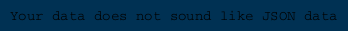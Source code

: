 ' Do not edit
' Theme Gallery
' autogenerated by script
'
@startjson
!theme blueprint
%get_current_theme()
@endjson